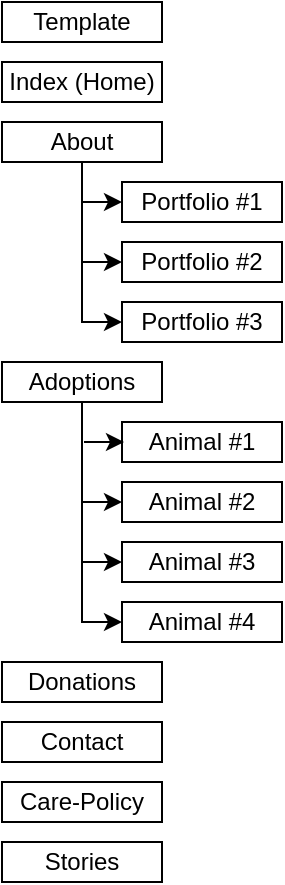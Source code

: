 <mxfile version="21.0.6" type="device"><diagram name="Page-1" id="Xdms5zM63d3_udokWJh0"><mxGraphModel dx="794" dy="438" grid="1" gridSize="10" guides="1" tooltips="1" connect="1" arrows="1" fold="1" page="1" pageScale="1" pageWidth="850" pageHeight="1100" math="0" shadow="0"><root><mxCell id="0"/><mxCell id="1" parent="0"/><mxCell id="4-wJEtKGJ6g2lCwX8Tsl-1" value="Index (Home)" style="rounded=0;whiteSpace=wrap;html=1;" parent="1" vertex="1"><mxGeometry x="80" y="40" width="80" height="20" as="geometry"/></mxCell><mxCell id="9H8kukYJSW7HNzM-y-eo-6" value="Care-Policy" style="rounded=0;whiteSpace=wrap;html=1;" parent="1" vertex="1"><mxGeometry x="80" y="400" width="80" height="20" as="geometry"/></mxCell><mxCell id="9H8kukYJSW7HNzM-y-eo-7" value="Contact" style="rounded=0;whiteSpace=wrap;html=1;" parent="1" vertex="1"><mxGeometry x="80" y="370" width="80" height="20" as="geometry"/></mxCell><mxCell id="OGru-Ij_YRekr1vOH1GF-16" style="edgeStyle=orthogonalEdgeStyle;rounded=0;orthogonalLoop=1;jettySize=auto;html=1;exitX=0.5;exitY=1;exitDx=0;exitDy=0;entryX=0;entryY=0.5;entryDx=0;entryDy=0;" edge="1" parent="1" source="9H8kukYJSW7HNzM-y-eo-8" target="OGru-Ij_YRekr1vOH1GF-13"><mxGeometry relative="1" as="geometry"/></mxCell><mxCell id="OGru-Ij_YRekr1vOH1GF-17" style="edgeStyle=orthogonalEdgeStyle;rounded=0;orthogonalLoop=1;jettySize=auto;html=1;exitX=0.5;exitY=1;exitDx=0;exitDy=0;entryX=0;entryY=0.5;entryDx=0;entryDy=0;" edge="1" parent="1" source="9H8kukYJSW7HNzM-y-eo-8" target="OGru-Ij_YRekr1vOH1GF-14"><mxGeometry relative="1" as="geometry"/></mxCell><mxCell id="9H8kukYJSW7HNzM-y-eo-8" value="About" style="rounded=0;whiteSpace=wrap;html=1;" parent="1" vertex="1"><mxGeometry x="80" y="70" width="80" height="20" as="geometry"/></mxCell><mxCell id="OGru-Ij_YRekr1vOH1GF-18" style="edgeStyle=orthogonalEdgeStyle;rounded=0;orthogonalLoop=1;jettySize=auto;html=1;exitX=0.5;exitY=1;exitDx=0;exitDy=0;entryX=0;entryY=0.5;entryDx=0;entryDy=0;" edge="1" parent="1" source="9H8kukYJSW7HNzM-y-eo-9" target="OGru-Ij_YRekr1vOH1GF-9"><mxGeometry relative="1" as="geometry"/></mxCell><mxCell id="OGru-Ij_YRekr1vOH1GF-19" style="edgeStyle=orthogonalEdgeStyle;rounded=0;orthogonalLoop=1;jettySize=auto;html=1;exitX=0.5;exitY=1;exitDx=0;exitDy=0;entryX=0;entryY=0.5;entryDx=0;entryDy=0;" edge="1" parent="1" source="9H8kukYJSW7HNzM-y-eo-9" target="OGru-Ij_YRekr1vOH1GF-8"><mxGeometry relative="1" as="geometry"/></mxCell><mxCell id="OGru-Ij_YRekr1vOH1GF-20" style="edgeStyle=orthogonalEdgeStyle;rounded=0;orthogonalLoop=1;jettySize=auto;html=1;exitX=0.5;exitY=1;exitDx=0;exitDy=0;entryX=0;entryY=0.5;entryDx=0;entryDy=0;" edge="1" parent="1" source="9H8kukYJSW7HNzM-y-eo-9" target="OGru-Ij_YRekr1vOH1GF-7"><mxGeometry relative="1" as="geometry"/></mxCell><mxCell id="9H8kukYJSW7HNzM-y-eo-9" value="Adoptions" style="rounded=0;whiteSpace=wrap;html=1;" parent="1" vertex="1"><mxGeometry x="80" y="190" width="80" height="20" as="geometry"/></mxCell><mxCell id="9H8kukYJSW7HNzM-y-eo-10" value="Template" style="rounded=0;whiteSpace=wrap;html=1;" parent="1" vertex="1"><mxGeometry x="80" y="10" width="80" height="20" as="geometry"/></mxCell><mxCell id="OGru-Ij_YRekr1vOH1GF-4" value="Donations" style="rounded=0;whiteSpace=wrap;html=1;" vertex="1" parent="1"><mxGeometry x="80" y="340" width="80" height="20" as="geometry"/></mxCell><mxCell id="OGru-Ij_YRekr1vOH1GF-5" value="Animal #1" style="rounded=0;whiteSpace=wrap;html=1;" vertex="1" parent="1"><mxGeometry x="140" y="220" width="80" height="20" as="geometry"/></mxCell><mxCell id="OGru-Ij_YRekr1vOH1GF-7" value="Animal #2" style="rounded=0;whiteSpace=wrap;html=1;" vertex="1" parent="1"><mxGeometry x="140" y="250" width="80" height="20" as="geometry"/></mxCell><mxCell id="OGru-Ij_YRekr1vOH1GF-8" value="Animal #3" style="rounded=0;whiteSpace=wrap;html=1;" vertex="1" parent="1"><mxGeometry x="140" y="280" width="80" height="20" as="geometry"/></mxCell><mxCell id="OGru-Ij_YRekr1vOH1GF-9" value="Animal #4" style="rounded=0;whiteSpace=wrap;html=1;" vertex="1" parent="1"><mxGeometry x="140" y="310" width="80" height="20" as="geometry"/></mxCell><mxCell id="OGru-Ij_YRekr1vOH1GF-12" value="Portfolio #1" style="rounded=0;whiteSpace=wrap;html=1;" vertex="1" parent="1"><mxGeometry x="140" y="100" width="80" height="20" as="geometry"/></mxCell><mxCell id="OGru-Ij_YRekr1vOH1GF-13" value="Portfolio #2" style="rounded=0;whiteSpace=wrap;html=1;" vertex="1" parent="1"><mxGeometry x="140" y="130" width="80" height="20" as="geometry"/></mxCell><mxCell id="OGru-Ij_YRekr1vOH1GF-14" value="Portfolio #3" style="rounded=0;whiteSpace=wrap;html=1;" vertex="1" parent="1"><mxGeometry x="140" y="160" width="80" height="20" as="geometry"/></mxCell><mxCell id="OGru-Ij_YRekr1vOH1GF-15" value="Stories" style="rounded=0;whiteSpace=wrap;html=1;" vertex="1" parent="1"><mxGeometry x="80" y="430" width="80" height="20" as="geometry"/></mxCell><mxCell id="OGru-Ij_YRekr1vOH1GF-21" value="" style="endArrow=classic;html=1;rounded=0;entryX=0;entryY=0.5;entryDx=0;entryDy=0;" edge="1" parent="1" target="OGru-Ij_YRekr1vOH1GF-12"><mxGeometry width="50" height="50" relative="1" as="geometry"><mxPoint x="120" y="110" as="sourcePoint"/><mxPoint x="430" y="190" as="targetPoint"/></mxGeometry></mxCell><mxCell id="OGru-Ij_YRekr1vOH1GF-22" value="" style="endArrow=classic;html=1;rounded=0;entryX=0;entryY=0.5;entryDx=0;entryDy=0;" edge="1" parent="1"><mxGeometry width="50" height="50" relative="1" as="geometry"><mxPoint x="121" y="230" as="sourcePoint"/><mxPoint x="141" y="230" as="targetPoint"/></mxGeometry></mxCell></root></mxGraphModel></diagram></mxfile>